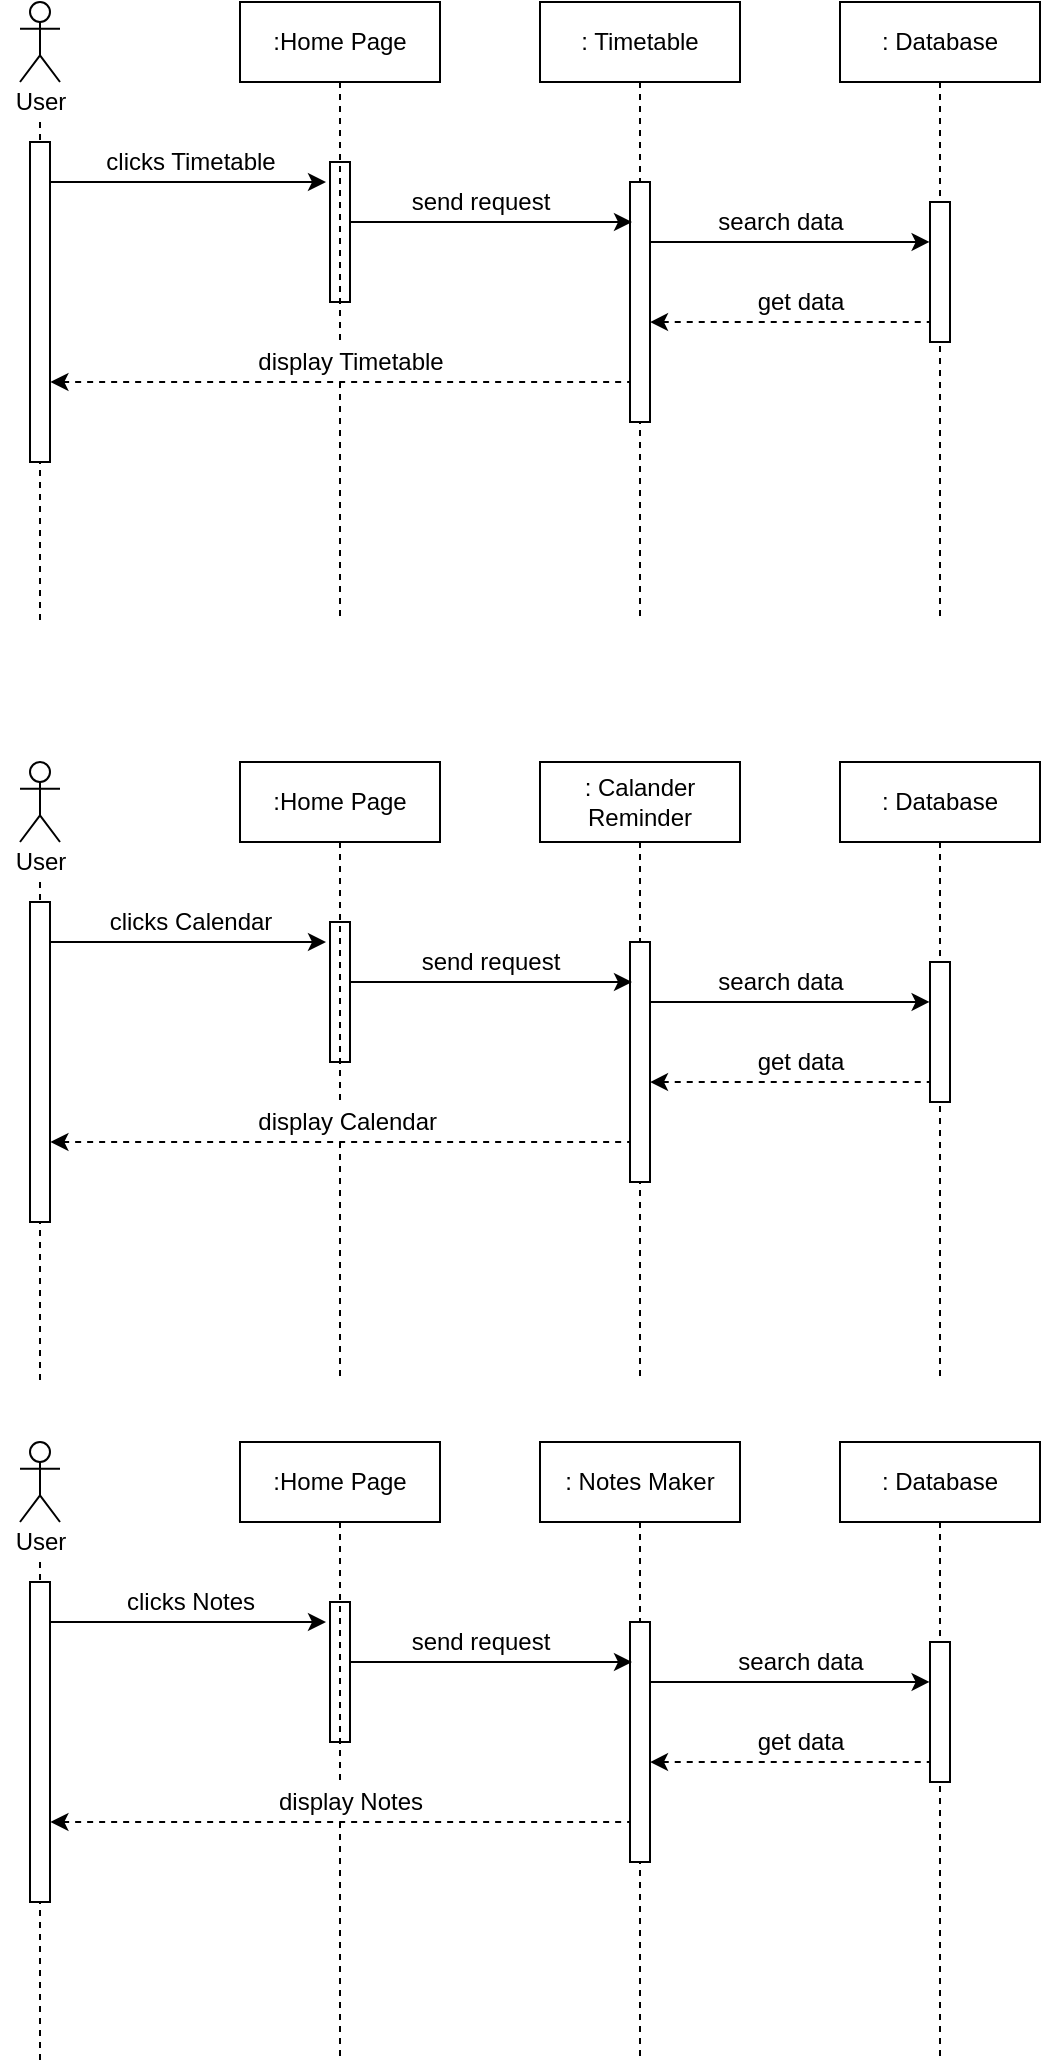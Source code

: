 <mxfile version="14.9.9" type="github">
  <diagram id="OsFwVKuo2DZqgoOdoQ98" name="Page-1">
    <mxGraphModel dx="1888" dy="548" grid="1" gridSize="10" guides="1" tooltips="1" connect="1" arrows="1" fold="1" page="1" pageScale="1" pageWidth="850" pageHeight="1100" math="0" shadow="0">
      <root>
        <mxCell id="0" />
        <mxCell id="1" parent="0" />
        <mxCell id="qXeoNUvEln3ZgCdRdpqD-1" style="edgeStyle=orthogonalEdgeStyle;rounded=0;orthogonalLoop=1;jettySize=auto;html=1;endArrow=none;endFill=0;dashed=1;" parent="1" source="qXeoNUvEln3ZgCdRdpqD-30" edge="1">
          <mxGeometry relative="1" as="geometry">
            <mxPoint x="-750" y="370" as="targetPoint" />
            <mxPoint x="-750.5" y="-130.5" as="sourcePoint" />
            <Array as="points" />
          </mxGeometry>
        </mxCell>
        <mxCell id="qXeoNUvEln3ZgCdRdpqD-2" value="" style="shape=umlActor;verticalLabelPosition=bottom;verticalAlign=top;html=1;outlineConnect=0;" parent="1" vertex="1">
          <mxGeometry x="-760" y="60" width="20" height="40" as="geometry" />
        </mxCell>
        <mxCell id="qXeoNUvEln3ZgCdRdpqD-3" style="edgeStyle=orthogonalEdgeStyle;rounded=0;orthogonalLoop=1;jettySize=auto;html=1;endArrow=none;endFill=0;dashed=1;startArrow=none;" parent="1" source="qXeoNUvEln3ZgCdRdpqD-52" edge="1">
          <mxGeometry relative="1" as="geometry">
            <mxPoint x="-600" y="370" as="targetPoint" />
            <Array as="points">
              <mxPoint x="-600" y="320" />
              <mxPoint x="-600" y="320" />
            </Array>
          </mxGeometry>
        </mxCell>
        <mxCell id="qXeoNUvEln3ZgCdRdpqD-4" value=":Home Page" style="rounded=0;whiteSpace=wrap;html=1;" parent="1" vertex="1">
          <mxGeometry x="-650" y="60" width="100" height="40" as="geometry" />
        </mxCell>
        <mxCell id="qXeoNUvEln3ZgCdRdpqD-7" style="edgeStyle=orthogonalEdgeStyle;rounded=0;orthogonalLoop=1;jettySize=auto;html=1;endArrow=none;endFill=0;dashed=1;" parent="1" source="qXeoNUvEln3ZgCdRdpqD-8" edge="1">
          <mxGeometry relative="1" as="geometry">
            <mxPoint x="-450" y="370" as="targetPoint" />
          </mxGeometry>
        </mxCell>
        <mxCell id="qXeoNUvEln3ZgCdRdpqD-8" value=": Timetable" style="rounded=0;whiteSpace=wrap;html=1;" parent="1" vertex="1">
          <mxGeometry x="-500" y="60" width="100" height="40" as="geometry" />
        </mxCell>
        <mxCell id="qXeoNUvEln3ZgCdRdpqD-9" value="" style="endArrow=classic;html=1;" parent="1" edge="1">
          <mxGeometry width="50" height="50" relative="1" as="geometry">
            <mxPoint x="-750" y="150" as="sourcePoint" />
            <mxPoint x="-607" y="150" as="targetPoint" />
          </mxGeometry>
        </mxCell>
        <mxCell id="qXeoNUvEln3ZgCdRdpqD-13" value="clicks Timetable" style="text;html=1;align=center;verticalAlign=middle;resizable=0;points=[];autosize=1;strokeColor=none;" parent="1" vertex="1">
          <mxGeometry x="-725" y="130" width="100" height="20" as="geometry" />
        </mxCell>
        <mxCell id="qXeoNUvEln3ZgCdRdpqD-19" value="" style="html=1;points=[];perimeter=orthogonalPerimeter;fillColor=#ffffff;" parent="1" vertex="1">
          <mxGeometry x="-755" y="130" width="10" height="160" as="geometry" />
        </mxCell>
        <mxCell id="qXeoNUvEln3ZgCdRdpqD-20" value="" style="html=1;points=[];perimeter=orthogonalPerimeter;fillColor=#ffffff;" parent="1" vertex="1">
          <mxGeometry x="-605" y="140" width="10" height="70" as="geometry" />
        </mxCell>
        <mxCell id="qXeoNUvEln3ZgCdRdpqD-21" value="" style="html=1;points=[];perimeter=orthogonalPerimeter;fillColor=#ffffff;" parent="1" vertex="1">
          <mxGeometry x="-455" y="150" width="10" height="120" as="geometry" />
        </mxCell>
        <mxCell id="qXeoNUvEln3ZgCdRdpqD-30" value="User" style="text;html=1;align=center;verticalAlign=middle;resizable=0;points=[];autosize=1;strokeColor=none;" parent="1" vertex="1">
          <mxGeometry x="-770" y="100" width="40" height="20" as="geometry" />
        </mxCell>
        <mxCell id="qXeoNUvEln3ZgCdRdpqD-34" style="edgeStyle=orthogonalEdgeStyle;rounded=0;orthogonalLoop=1;jettySize=auto;html=1;endArrow=none;endFill=0;dashed=1;" parent="1" source="qXeoNUvEln3ZgCdRdpqD-35" edge="1">
          <mxGeometry relative="1" as="geometry">
            <mxPoint x="-300" y="370" as="targetPoint" />
            <Array as="points">
              <mxPoint x="-300" y="370" />
              <mxPoint x="-300" y="370" />
            </Array>
          </mxGeometry>
        </mxCell>
        <mxCell id="qXeoNUvEln3ZgCdRdpqD-35" value=": Database" style="rounded=0;whiteSpace=wrap;html=1;" parent="1" vertex="1">
          <mxGeometry x="-350" y="60" width="100" height="40" as="geometry" />
        </mxCell>
        <mxCell id="qXeoNUvEln3ZgCdRdpqD-42" value="" style="endArrow=classic;html=1;" parent="1" edge="1">
          <mxGeometry width="50" height="50" relative="1" as="geometry">
            <mxPoint x="-595" y="170" as="sourcePoint" />
            <mxPoint x="-454" y="170" as="targetPoint" />
          </mxGeometry>
        </mxCell>
        <mxCell id="qXeoNUvEln3ZgCdRdpqD-45" value="" style="endArrow=none;html=1;entryX=-0.02;entryY=0.222;entryDx=0;entryDy=0;entryPerimeter=0;endFill=0;startArrow=classic;startFill=1;dashed=1;exitX=1.02;exitY=0.75;exitDx=0;exitDy=0;exitPerimeter=0;" parent="1" source="qXeoNUvEln3ZgCdRdpqD-19" edge="1">
          <mxGeometry width="50" height="50" relative="1" as="geometry">
            <mxPoint x="-594.8" y="250.02" as="sourcePoint" />
            <mxPoint x="-455.0" y="250" as="targetPoint" />
          </mxGeometry>
        </mxCell>
        <mxCell id="qXeoNUvEln3ZgCdRdpqD-46" value="send request" style="text;html=1;align=center;verticalAlign=middle;resizable=0;points=[];autosize=1;strokeColor=none;" parent="1" vertex="1">
          <mxGeometry x="-575" y="150" width="90" height="20" as="geometry" />
        </mxCell>
        <mxCell id="qXeoNUvEln3ZgCdRdpqD-47" value="" style="html=1;points=[];perimeter=orthogonalPerimeter;fillColor=#ffffff;" parent="1" vertex="1">
          <mxGeometry x="-305" y="160" width="10" height="70" as="geometry" />
        </mxCell>
        <mxCell id="qXeoNUvEln3ZgCdRdpqD-48" value="" style="endArrow=classic;html=1;entryX=-0.02;entryY=0.222;entryDx=0;entryDy=0;entryPerimeter=0;" parent="1" edge="1">
          <mxGeometry width="50" height="50" relative="1" as="geometry">
            <mxPoint x="-445" y="180" as="sourcePoint" />
            <mxPoint x="-305.2" y="179.98" as="targetPoint" />
          </mxGeometry>
        </mxCell>
        <mxCell id="qXeoNUvEln3ZgCdRdpqD-49" value="" style="endArrow=none;html=1;entryX=-0.02;entryY=0.222;entryDx=0;entryDy=0;entryPerimeter=0;startArrow=classic;startFill=1;endFill=0;dashed=1;" parent="1" edge="1">
          <mxGeometry width="50" height="50" relative="1" as="geometry">
            <mxPoint x="-445" y="220.02" as="sourcePoint" />
            <mxPoint x="-305.2" y="220.0" as="targetPoint" />
          </mxGeometry>
        </mxCell>
        <mxCell id="qXeoNUvEln3ZgCdRdpqD-50" value="search data" style="text;html=1;align=center;verticalAlign=middle;resizable=0;points=[];autosize=1;strokeColor=none;" parent="1" vertex="1">
          <mxGeometry x="-420" y="160" width="80" height="20" as="geometry" />
        </mxCell>
        <mxCell id="v7V7l33EKwzWetioQVS1-1" value="get data" style="text;html=1;align=center;verticalAlign=middle;resizable=0;points=[];autosize=1;strokeColor=none;" parent="1" vertex="1">
          <mxGeometry x="-400" y="200" width="60" height="20" as="geometry" />
        </mxCell>
        <mxCell id="qXeoNUvEln3ZgCdRdpqD-52" value="display Timetable" style="text;html=1;align=center;verticalAlign=middle;resizable=0;points=[];autosize=1;" parent="1" vertex="1">
          <mxGeometry x="-650" y="230" width="110" height="20" as="geometry" />
        </mxCell>
        <mxCell id="v7V7l33EKwzWetioQVS1-2" value="" style="edgeStyle=orthogonalEdgeStyle;rounded=0;orthogonalLoop=1;jettySize=auto;html=1;endArrow=none;endFill=0;dashed=1;" parent="1" source="qXeoNUvEln3ZgCdRdpqD-4" target="qXeoNUvEln3ZgCdRdpqD-52" edge="1">
          <mxGeometry relative="1" as="geometry">
            <mxPoint x="-600" y="530" as="targetPoint" />
            <mxPoint x="-600" y="100" as="sourcePoint" />
            <Array as="points">
              <mxPoint x="-600" y="220" />
              <mxPoint x="-600" y="220" />
            </Array>
          </mxGeometry>
        </mxCell>
        <mxCell id="v7V7l33EKwzWetioQVS1-3" style="edgeStyle=orthogonalEdgeStyle;rounded=0;orthogonalLoop=1;jettySize=auto;html=1;endArrow=none;endFill=0;dashed=1;" parent="1" source="v7V7l33EKwzWetioQVS1-14" edge="1">
          <mxGeometry relative="1" as="geometry">
            <mxPoint x="-750" y="750" as="targetPoint" />
            <mxPoint x="-750.5" y="249.5" as="sourcePoint" />
            <Array as="points" />
          </mxGeometry>
        </mxCell>
        <mxCell id="v7V7l33EKwzWetioQVS1-4" value="" style="shape=umlActor;verticalLabelPosition=bottom;verticalAlign=top;html=1;outlineConnect=0;" parent="1" vertex="1">
          <mxGeometry x="-760" y="440" width="20" height="40" as="geometry" />
        </mxCell>
        <mxCell id="v7V7l33EKwzWetioQVS1-5" style="edgeStyle=orthogonalEdgeStyle;rounded=0;orthogonalLoop=1;jettySize=auto;html=1;endArrow=none;endFill=0;dashed=1;startArrow=none;" parent="1" source="v7V7l33EKwzWetioQVS1-25" edge="1">
          <mxGeometry relative="1" as="geometry">
            <mxPoint x="-600" y="750" as="targetPoint" />
            <Array as="points">
              <mxPoint x="-600" y="700" />
              <mxPoint x="-600" y="700" />
            </Array>
          </mxGeometry>
        </mxCell>
        <mxCell id="v7V7l33EKwzWetioQVS1-6" value=":Home Page" style="rounded=0;whiteSpace=wrap;html=1;" parent="1" vertex="1">
          <mxGeometry x="-650" y="440" width="100" height="40" as="geometry" />
        </mxCell>
        <mxCell id="v7V7l33EKwzWetioQVS1-7" style="edgeStyle=orthogonalEdgeStyle;rounded=0;orthogonalLoop=1;jettySize=auto;html=1;endArrow=none;endFill=0;dashed=1;" parent="1" source="v7V7l33EKwzWetioQVS1-8" edge="1">
          <mxGeometry relative="1" as="geometry">
            <mxPoint x="-450" y="750" as="targetPoint" />
          </mxGeometry>
        </mxCell>
        <mxCell id="v7V7l33EKwzWetioQVS1-8" value=": Calander Reminder" style="rounded=0;whiteSpace=wrap;html=1;" parent="1" vertex="1">
          <mxGeometry x="-500" y="440" width="100" height="40" as="geometry" />
        </mxCell>
        <mxCell id="v7V7l33EKwzWetioQVS1-9" value="" style="endArrow=classic;html=1;" parent="1" edge="1">
          <mxGeometry width="50" height="50" relative="1" as="geometry">
            <mxPoint x="-750" y="530" as="sourcePoint" />
            <mxPoint x="-607" y="530" as="targetPoint" />
          </mxGeometry>
        </mxCell>
        <mxCell id="v7V7l33EKwzWetioQVS1-10" value="clicks Calendar" style="text;html=1;align=center;verticalAlign=middle;resizable=0;points=[];autosize=1;strokeColor=none;" parent="1" vertex="1">
          <mxGeometry x="-725" y="510" width="100" height="20" as="geometry" />
        </mxCell>
        <mxCell id="v7V7l33EKwzWetioQVS1-11" value="" style="html=1;points=[];perimeter=orthogonalPerimeter;fillColor=#ffffff;" parent="1" vertex="1">
          <mxGeometry x="-755" y="510" width="10" height="160" as="geometry" />
        </mxCell>
        <mxCell id="v7V7l33EKwzWetioQVS1-12" value="" style="html=1;points=[];perimeter=orthogonalPerimeter;fillColor=#ffffff;" parent="1" vertex="1">
          <mxGeometry x="-605" y="520" width="10" height="70" as="geometry" />
        </mxCell>
        <mxCell id="v7V7l33EKwzWetioQVS1-13" value="" style="html=1;points=[];perimeter=orthogonalPerimeter;fillColor=#ffffff;" parent="1" vertex="1">
          <mxGeometry x="-455" y="530" width="10" height="120" as="geometry" />
        </mxCell>
        <mxCell id="v7V7l33EKwzWetioQVS1-14" value="User" style="text;html=1;align=center;verticalAlign=middle;resizable=0;points=[];autosize=1;strokeColor=none;" parent="1" vertex="1">
          <mxGeometry x="-770" y="480" width="40" height="20" as="geometry" />
        </mxCell>
        <mxCell id="v7V7l33EKwzWetioQVS1-15" style="edgeStyle=orthogonalEdgeStyle;rounded=0;orthogonalLoop=1;jettySize=auto;html=1;endArrow=none;endFill=0;dashed=1;" parent="1" source="v7V7l33EKwzWetioQVS1-16" edge="1">
          <mxGeometry relative="1" as="geometry">
            <mxPoint x="-300" y="750" as="targetPoint" />
            <Array as="points">
              <mxPoint x="-300" y="750" />
              <mxPoint x="-300" y="750" />
            </Array>
          </mxGeometry>
        </mxCell>
        <mxCell id="v7V7l33EKwzWetioQVS1-16" value=": Database" style="rounded=0;whiteSpace=wrap;html=1;" parent="1" vertex="1">
          <mxGeometry x="-350" y="440" width="100" height="40" as="geometry" />
        </mxCell>
        <mxCell id="v7V7l33EKwzWetioQVS1-17" value="" style="endArrow=classic;html=1;" parent="1" edge="1">
          <mxGeometry width="50" height="50" relative="1" as="geometry">
            <mxPoint x="-595" y="550" as="sourcePoint" />
            <mxPoint x="-454" y="550" as="targetPoint" />
          </mxGeometry>
        </mxCell>
        <mxCell id="v7V7l33EKwzWetioQVS1-18" value="" style="endArrow=none;html=1;entryX=-0.02;entryY=0.222;entryDx=0;entryDy=0;entryPerimeter=0;endFill=0;startArrow=classic;startFill=1;dashed=1;exitX=1.02;exitY=0.75;exitDx=0;exitDy=0;exitPerimeter=0;" parent="1" source="v7V7l33EKwzWetioQVS1-11" edge="1">
          <mxGeometry width="50" height="50" relative="1" as="geometry">
            <mxPoint x="-594.8" y="630.02" as="sourcePoint" />
            <mxPoint x="-455" y="630" as="targetPoint" />
          </mxGeometry>
        </mxCell>
        <mxCell id="v7V7l33EKwzWetioQVS1-20" value="" style="html=1;points=[];perimeter=orthogonalPerimeter;fillColor=#ffffff;" parent="1" vertex="1">
          <mxGeometry x="-305" y="540" width="10" height="70" as="geometry" />
        </mxCell>
        <mxCell id="v7V7l33EKwzWetioQVS1-21" value="" style="endArrow=classic;html=1;entryX=-0.02;entryY=0.222;entryDx=0;entryDy=0;entryPerimeter=0;" parent="1" edge="1">
          <mxGeometry width="50" height="50" relative="1" as="geometry">
            <mxPoint x="-445" y="560" as="sourcePoint" />
            <mxPoint x="-305.2" y="559.98" as="targetPoint" />
          </mxGeometry>
        </mxCell>
        <mxCell id="v7V7l33EKwzWetioQVS1-22" value="" style="endArrow=none;html=1;entryX=-0.02;entryY=0.222;entryDx=0;entryDy=0;entryPerimeter=0;startArrow=classic;startFill=1;endFill=0;dashed=1;" parent="1" edge="1">
          <mxGeometry width="50" height="50" relative="1" as="geometry">
            <mxPoint x="-445" y="600.02" as="sourcePoint" />
            <mxPoint x="-305.2" y="600" as="targetPoint" />
          </mxGeometry>
        </mxCell>
        <mxCell id="v7V7l33EKwzWetioQVS1-24" value="get data" style="text;html=1;align=center;verticalAlign=middle;resizable=0;points=[];autosize=1;strokeColor=none;" parent="1" vertex="1">
          <mxGeometry x="-400" y="580" width="60" height="20" as="geometry" />
        </mxCell>
        <mxCell id="v7V7l33EKwzWetioQVS1-25" value="display Calendar&amp;nbsp;" style="text;html=1;align=center;verticalAlign=middle;resizable=0;points=[];autosize=1;" parent="1" vertex="1">
          <mxGeometry x="-650" y="610" width="110" height="20" as="geometry" />
        </mxCell>
        <mxCell id="v7V7l33EKwzWetioQVS1-26" value="" style="edgeStyle=orthogonalEdgeStyle;rounded=0;orthogonalLoop=1;jettySize=auto;html=1;endArrow=none;endFill=0;dashed=1;" parent="1" source="v7V7l33EKwzWetioQVS1-6" target="v7V7l33EKwzWetioQVS1-25" edge="1">
          <mxGeometry relative="1" as="geometry">
            <mxPoint x="-600" y="910" as="targetPoint" />
            <mxPoint x="-600" y="480" as="sourcePoint" />
            <Array as="points">
              <mxPoint x="-600" y="600" />
              <mxPoint x="-600" y="600" />
            </Array>
          </mxGeometry>
        </mxCell>
        <mxCell id="v7V7l33EKwzWetioQVS1-27" style="edgeStyle=orthogonalEdgeStyle;rounded=0;orthogonalLoop=1;jettySize=auto;html=1;endArrow=none;endFill=0;dashed=1;" parent="1" source="v7V7l33EKwzWetioQVS1-38" edge="1">
          <mxGeometry relative="1" as="geometry">
            <mxPoint x="-750" y="1090" as="targetPoint" />
            <mxPoint x="-750.5" y="589.5" as="sourcePoint" />
            <Array as="points" />
          </mxGeometry>
        </mxCell>
        <mxCell id="v7V7l33EKwzWetioQVS1-28" value="" style="shape=umlActor;verticalLabelPosition=bottom;verticalAlign=top;html=1;outlineConnect=0;" parent="1" vertex="1">
          <mxGeometry x="-760" y="780" width="20" height="40" as="geometry" />
        </mxCell>
        <mxCell id="v7V7l33EKwzWetioQVS1-29" style="edgeStyle=orthogonalEdgeStyle;rounded=0;orthogonalLoop=1;jettySize=auto;html=1;endArrow=none;endFill=0;dashed=1;startArrow=none;" parent="1" source="v7V7l33EKwzWetioQVS1-49" edge="1">
          <mxGeometry relative="1" as="geometry">
            <mxPoint x="-600" y="1090" as="targetPoint" />
            <Array as="points">
              <mxPoint x="-600" y="1040" />
              <mxPoint x="-600" y="1040" />
            </Array>
          </mxGeometry>
        </mxCell>
        <mxCell id="v7V7l33EKwzWetioQVS1-30" value=":Home Page" style="rounded=0;whiteSpace=wrap;html=1;" parent="1" vertex="1">
          <mxGeometry x="-650" y="780" width="100" height="40" as="geometry" />
        </mxCell>
        <mxCell id="v7V7l33EKwzWetioQVS1-31" style="edgeStyle=orthogonalEdgeStyle;rounded=0;orthogonalLoop=1;jettySize=auto;html=1;endArrow=none;endFill=0;dashed=1;" parent="1" source="v7V7l33EKwzWetioQVS1-32" edge="1">
          <mxGeometry relative="1" as="geometry">
            <mxPoint x="-450" y="1090" as="targetPoint" />
          </mxGeometry>
        </mxCell>
        <mxCell id="v7V7l33EKwzWetioQVS1-32" value=": Notes Maker" style="rounded=0;whiteSpace=wrap;html=1;" parent="1" vertex="1">
          <mxGeometry x="-500" y="780" width="100" height="40" as="geometry" />
        </mxCell>
        <mxCell id="v7V7l33EKwzWetioQVS1-33" value="" style="endArrow=classic;html=1;" parent="1" edge="1">
          <mxGeometry width="50" height="50" relative="1" as="geometry">
            <mxPoint x="-750" y="870" as="sourcePoint" />
            <mxPoint x="-607" y="870" as="targetPoint" />
          </mxGeometry>
        </mxCell>
        <mxCell id="v7V7l33EKwzWetioQVS1-34" value="clicks Notes" style="text;html=1;align=center;verticalAlign=middle;resizable=0;points=[];autosize=1;strokeColor=none;" parent="1" vertex="1">
          <mxGeometry x="-715" y="850" width="80" height="20" as="geometry" />
        </mxCell>
        <mxCell id="v7V7l33EKwzWetioQVS1-35" value="" style="html=1;points=[];perimeter=orthogonalPerimeter;fillColor=#ffffff;" parent="1" vertex="1">
          <mxGeometry x="-755" y="850" width="10" height="160" as="geometry" />
        </mxCell>
        <mxCell id="v7V7l33EKwzWetioQVS1-36" value="" style="html=1;points=[];perimeter=orthogonalPerimeter;fillColor=#ffffff;" parent="1" vertex="1">
          <mxGeometry x="-605" y="860" width="10" height="70" as="geometry" />
        </mxCell>
        <mxCell id="v7V7l33EKwzWetioQVS1-37" value="" style="html=1;points=[];perimeter=orthogonalPerimeter;fillColor=#ffffff;" parent="1" vertex="1">
          <mxGeometry x="-455" y="870" width="10" height="120" as="geometry" />
        </mxCell>
        <mxCell id="v7V7l33EKwzWetioQVS1-38" value="User" style="text;html=1;align=center;verticalAlign=middle;resizable=0;points=[];autosize=1;strokeColor=none;" parent="1" vertex="1">
          <mxGeometry x="-770" y="820" width="40" height="20" as="geometry" />
        </mxCell>
        <mxCell id="v7V7l33EKwzWetioQVS1-39" style="edgeStyle=orthogonalEdgeStyle;rounded=0;orthogonalLoop=1;jettySize=auto;html=1;endArrow=none;endFill=0;dashed=1;" parent="1" source="v7V7l33EKwzWetioQVS1-40" edge="1">
          <mxGeometry relative="1" as="geometry">
            <mxPoint x="-300" y="1090" as="targetPoint" />
            <Array as="points">
              <mxPoint x="-300" y="1090" />
              <mxPoint x="-300" y="1090" />
            </Array>
          </mxGeometry>
        </mxCell>
        <mxCell id="v7V7l33EKwzWetioQVS1-40" value=": Database" style="rounded=0;whiteSpace=wrap;html=1;" parent="1" vertex="1">
          <mxGeometry x="-350" y="780" width="100" height="40" as="geometry" />
        </mxCell>
        <mxCell id="v7V7l33EKwzWetioQVS1-41" value="" style="endArrow=classic;html=1;" parent="1" edge="1">
          <mxGeometry width="50" height="50" relative="1" as="geometry">
            <mxPoint x="-595" y="890" as="sourcePoint" />
            <mxPoint x="-454" y="890" as="targetPoint" />
          </mxGeometry>
        </mxCell>
        <mxCell id="v7V7l33EKwzWetioQVS1-42" value="" style="endArrow=none;html=1;entryX=-0.02;entryY=0.222;entryDx=0;entryDy=0;entryPerimeter=0;endFill=0;startArrow=classic;startFill=1;dashed=1;exitX=1.02;exitY=0.75;exitDx=0;exitDy=0;exitPerimeter=0;" parent="1" source="v7V7l33EKwzWetioQVS1-35" edge="1">
          <mxGeometry width="50" height="50" relative="1" as="geometry">
            <mxPoint x="-594.8" y="970.02" as="sourcePoint" />
            <mxPoint x="-455" y="970" as="targetPoint" />
          </mxGeometry>
        </mxCell>
        <mxCell id="v7V7l33EKwzWetioQVS1-44" value="" style="html=1;points=[];perimeter=orthogonalPerimeter;fillColor=#ffffff;" parent="1" vertex="1">
          <mxGeometry x="-305" y="880" width="10" height="70" as="geometry" />
        </mxCell>
        <mxCell id="v7V7l33EKwzWetioQVS1-45" value="" style="endArrow=classic;html=1;entryX=-0.02;entryY=0.222;entryDx=0;entryDy=0;entryPerimeter=0;" parent="1" edge="1">
          <mxGeometry width="50" height="50" relative="1" as="geometry">
            <mxPoint x="-445" y="900" as="sourcePoint" />
            <mxPoint x="-305.2" y="899.98" as="targetPoint" />
          </mxGeometry>
        </mxCell>
        <mxCell id="v7V7l33EKwzWetioQVS1-46" value="" style="endArrow=none;html=1;entryX=-0.02;entryY=0.222;entryDx=0;entryDy=0;entryPerimeter=0;startArrow=classic;startFill=1;endFill=0;dashed=1;" parent="1" edge="1">
          <mxGeometry width="50" height="50" relative="1" as="geometry">
            <mxPoint x="-445" y="940.02" as="sourcePoint" />
            <mxPoint x="-305.2" y="940" as="targetPoint" />
          </mxGeometry>
        </mxCell>
        <mxCell id="v7V7l33EKwzWetioQVS1-49" value="display Notes" style="text;html=1;align=center;verticalAlign=middle;resizable=0;points=[];autosize=1;" parent="1" vertex="1">
          <mxGeometry x="-640" y="950" width="90" height="20" as="geometry" />
        </mxCell>
        <mxCell id="v7V7l33EKwzWetioQVS1-50" value="" style="edgeStyle=orthogonalEdgeStyle;rounded=0;orthogonalLoop=1;jettySize=auto;html=1;endArrow=none;endFill=0;dashed=1;" parent="1" source="v7V7l33EKwzWetioQVS1-30" target="v7V7l33EKwzWetioQVS1-49" edge="1">
          <mxGeometry relative="1" as="geometry">
            <mxPoint x="-600" y="1250" as="targetPoint" />
            <mxPoint x="-600" y="820" as="sourcePoint" />
            <Array as="points">
              <mxPoint x="-600" y="940" />
              <mxPoint x="-600" y="940" />
            </Array>
          </mxGeometry>
        </mxCell>
        <mxCell id="ONb55JUR9a6Z0KVO4B-R-1" value="send request" style="text;html=1;align=center;verticalAlign=middle;resizable=0;points=[];autosize=1;strokeColor=none;" vertex="1" parent="1">
          <mxGeometry x="-570" y="530" width="90" height="20" as="geometry" />
        </mxCell>
        <mxCell id="ONb55JUR9a6Z0KVO4B-R-2" value="search data" style="text;html=1;align=center;verticalAlign=middle;resizable=0;points=[];autosize=1;strokeColor=none;" vertex="1" parent="1">
          <mxGeometry x="-420" y="540" width="80" height="20" as="geometry" />
        </mxCell>
        <mxCell id="ONb55JUR9a6Z0KVO4B-R-3" value="send request" style="text;html=1;align=center;verticalAlign=middle;resizable=0;points=[];autosize=1;strokeColor=none;" vertex="1" parent="1">
          <mxGeometry x="-575" y="870" width="90" height="20" as="geometry" />
        </mxCell>
        <mxCell id="ONb55JUR9a6Z0KVO4B-R-4" value="search data" style="text;html=1;align=center;verticalAlign=middle;resizable=0;points=[];autosize=1;strokeColor=none;" vertex="1" parent="1">
          <mxGeometry x="-410" y="880" width="80" height="20" as="geometry" />
        </mxCell>
        <mxCell id="ONb55JUR9a6Z0KVO4B-R-5" value="get data" style="text;html=1;align=center;verticalAlign=middle;resizable=0;points=[];autosize=1;strokeColor=none;" vertex="1" parent="1">
          <mxGeometry x="-400" y="920" width="60" height="20" as="geometry" />
        </mxCell>
      </root>
    </mxGraphModel>
  </diagram>
</mxfile>
